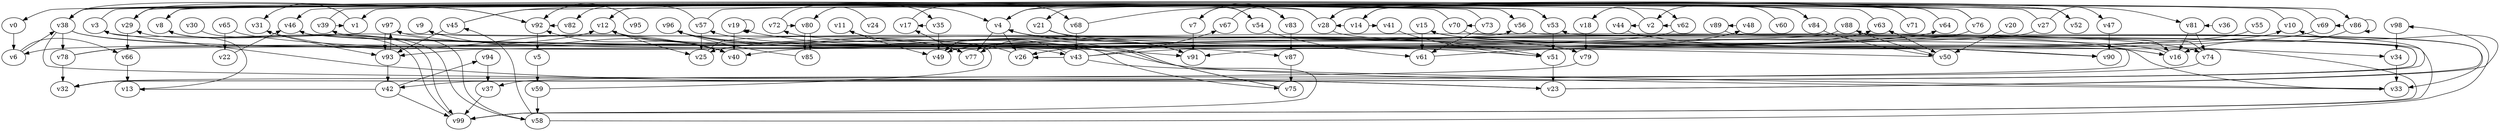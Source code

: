// Benchmark game 139 - 100 vertices
digraph G {
    v0 [name="v0", player=0];
    v1 [name="v1", player=0];
    v2 [name="v2", player=1, target=1];
    v3 [name="v3", player=0];
    v4 [name="v4", player=1];
    v5 [name="v5", player=0];
    v6 [name="v6", player=1];
    v7 [name="v7", player=0];
    v8 [name="v8", player=1];
    v9 [name="v9", player=0];
    v10 [name="v10", player=0];
    v11 [name="v11", player=0];
    v12 [name="v12", player=0];
    v13 [name="v13", player=0];
    v14 [name="v14", player=1];
    v15 [name="v15", player=1, target=1];
    v16 [name="v16", player=1];
    v17 [name="v17", player=1];
    v18 [name="v18", player=1];
    v19 [name="v19", player=1];
    v20 [name="v20", player=0];
    v21 [name="v21", player=0];
    v22 [name="v22", player=0];
    v23 [name="v23", player=1];
    v24 [name="v24", player=1];
    v25 [name="v25", player=0];
    v26 [name="v26", player=1];
    v27 [name="v27", player=0];
    v28 [name="v28", player=0, target=1];
    v29 [name="v29", player=0];
    v30 [name="v30", player=1];
    v31 [name="v31", player=0];
    v32 [name="v32", player=0];
    v33 [name="v33", player=0];
    v34 [name="v34", player=0];
    v35 [name="v35", player=1];
    v36 [name="v36", player=1];
    v37 [name="v37", player=0];
    v38 [name="v38", player=0];
    v39 [name="v39", player=0];
    v40 [name="v40", player=1, target=1];
    v41 [name="v41", player=0];
    v42 [name="v42", player=0];
    v43 [name="v43", player=0];
    v44 [name="v44", player=1];
    v45 [name="v45", player=0];
    v46 [name="v46", player=1];
    v47 [name="v47", player=0];
    v48 [name="v48", player=0];
    v49 [name="v49", player=1];
    v50 [name="v50", player=1];
    v51 [name="v51", player=1];
    v52 [name="v52", player=1];
    v53 [name="v53", player=1];
    v54 [name="v54", player=1];
    v55 [name="v55", player=1];
    v56 [name="v56", player=0];
    v57 [name="v57", player=0, target=1];
    v58 [name="v58", player=1, target=1];
    v59 [name="v59", player=0];
    v60 [name="v60", player=1];
    v61 [name="v61", player=1];
    v62 [name="v62", player=1];
    v63 [name="v63", player=1, target=1];
    v64 [name="v64", player=1];
    v65 [name="v65", player=1];
    v66 [name="v66", player=1];
    v67 [name="v67", player=1];
    v68 [name="v68", player=1];
    v69 [name="v69", player=1];
    v70 [name="v70", player=0];
    v71 [name="v71", player=0];
    v72 [name="v72", player=1];
    v73 [name="v73", player=1];
    v74 [name="v74", player=1];
    v75 [name="v75", player=0];
    v76 [name="v76", player=0];
    v77 [name="v77", player=0];
    v78 [name="v78", player=0];
    v79 [name="v79", player=1, target=1];
    v80 [name="v80", player=0];
    v81 [name="v81", player=1];
    v82 [name="v82", player=1];
    v83 [name="v83", player=1];
    v84 [name="v84", player=1];
    v85 [name="v85", player=0, target=1];
    v86 [name="v86", player=0];
    v87 [name="v87", player=0];
    v88 [name="v88", player=0];
    v89 [name="v89", player=1, target=1];
    v90 [name="v90", player=1];
    v91 [name="v91", player=0];
    v92 [name="v92", player=1];
    v93 [name="v93", player=0, target=1];
    v94 [name="v94", player=0];
    v95 [name="v95", player=0];
    v96 [name="v96", player=1];
    v97 [name="v97", player=1];
    v98 [name="v98", player=0];
    v99 [name="v99", player=1];

    v0 -> v6;
    v1 -> v31 [constraint="time % 3 == 1"];
    v2 -> v18 [constraint="time >= 2"];
    v3 -> v62 [constraint="time == 11"];
    v4 -> v26;
    v5 -> v59;
    v6 -> v38 [constraint="time <= 19"];
    v7 -> v83 [constraint="time == 1"];
    v8 -> v99 [constraint="time >= 7"];
    v9 -> v40 [constraint="(time % 2 == 1) || (time % 4 == 1)"];
    v10 -> v38 [constraint="time <= 25"];
    v11 -> v49 [constraint="time <= 24"];
    v12 -> v75 [constraint="(time % 4 == 1) || (time % 3 == 2)"];
    v13 -> v3 [constraint="time % 5 == 4"];
    v14 -> v41 [constraint="(time >= 5) && (time <= 25)"];
    v15 -> v99 [constraint="time % 4 == 1"];
    v16 -> v72 [constraint="time % 3 == 1"];
    v17 -> v68 [constraint="time == 3"];
    v18 -> v79;
    v19 -> v40;
    v20 -> v50;
    v21 -> v91 [constraint="time == 11"];
    v22 -> v46 [constraint="time >= 1"];
    v23 -> v63 [constraint="time <= 24"];
    v24 -> v80 [constraint="time % 6 == 4"];
    v25 -> v51 [constraint="time >= 10"];
    v26 -> v48 [constraint="time <= 7"];
    v27 -> v47 [constraint="time % 6 == 0"];
    v28 -> v8 [constraint="time == 16"];
    v29 -> v56 [constraint="time >= 10"];
    v30 -> v58 [constraint="time <= 7"];
    v31 -> v93;
    v32 -> v53 [constraint="time % 2 == 1"];
    v33 -> v97 [constraint="time == 20"];
    v34 -> v33;
    v35 -> v49;
    v36 -> v81 [constraint="time <= 7"];
    v37 -> v99;
    v38 -> v79 [constraint="time >= 8"];
    v39 -> v53 [constraint="time % 4 == 2"];
    v40 -> v31 [constraint="time == 4"];
    v41 -> v51 [constraint="time <= 9"];
    v42 -> v94 [constraint="time <= 7"];
    v43 -> v77 [constraint="time >= 5"];
    v44 -> v90 [constraint="time == 18"];
    v45 -> v93;
    v46 -> v16 [constraint="time % 3 == 1"];
    v47 -> v90;
    v48 -> v89 [constraint="time == 7"];
    v49 -> v16 [constraint="time == 14"];
    v50 -> v46 [constraint="time % 3 == 0"];
    v51 -> v23;
    v52 -> v4 [constraint="time >= 4"];
    v53 -> v38 [constraint="time % 6 == 5"];
    v54 -> v7 [constraint="time == 8"];
    v55 -> v26 [constraint="(time >= 8) && (time <= 17)"];
    v56 -> v99 [constraint="time <= 6"];
    v57 -> v82 [constraint="time % 5 == 1"];
    v58 -> v98 [constraint="time >= 13"];
    v59 -> v9 [constraint="time % 5 == 3"];
    v60 -> v2 [constraint="time % 6 == 4"];
    v61 -> v63 [constraint="time % 3 == 1"];
    v62 -> v2 [constraint="time % 4 == 2"];
    v63 -> v46 [constraint="time % 2 == 0"];
    v64 -> v28 [constraint="(time % 3 == 1) || (time % 3 == 2)"];
    v65 -> v74 [constraint="time == 8"];
    v66 -> v13;
    v67 -> v83 [constraint="time >= 1"];
    v68 -> v43;
    v69 -> v0 [constraint="time == 13"];
    v70 -> v32 [constraint="time >= 8"];
    v71 -> v14 [constraint="time % 5 == 1"];
    v72 -> v80 [constraint="time % 3 == 1"];
    v73 -> v70 [constraint="time % 3 == 0"];
    v74 -> v37 [constraint="time <= 12"];
    v75 -> v96 [constraint="time % 6 == 5"];
    v76 -> v1 [constraint="time >= 14"];
    v77 -> v17 [constraint="time >= 14"];
    v78 -> v56 [constraint="time >= 14"];
    v79 -> v32 [constraint="time >= 6"];
    v80 -> v85 [constraint="(time % 4 == 1) || (time % 3 == 0)"];
    v81 -> v16;
    v82 -> v92 [constraint="time == 12"];
    v83 -> v87;
    v84 -> v12 [constraint="time % 2 == 1"];
    v85 -> v96 [constraint="time == 15"];
    v86 -> v16 [constraint="time == 14"];
    v87 -> v75;
    v88 -> v93 [constraint="time >= 5"];
    v89 -> v32 [constraint="time <= 16"];
    v90 -> v15 [constraint="time >= 10"];
    v91 -> v4 [constraint="time == 15"];
    v92 -> v38 [constraint="time % 2 == 0"];
    v93 -> v97 [constraint="(time % 3 == 0) || (time % 5 == 1)"];
    v94 -> v37;
    v95 -> v92 [constraint="time == 0"];
    v96 -> v87 [constraint="time % 4 == 1"];
    v97 -> v42 [constraint="time == 11"];
    v98 -> v34;
    v99 -> v29 [constraint="time == 7"];
    v43 -> v26 [constraint="time % 6 == 3"];
    v16 -> v39 [constraint="(time % 4 == 0) || (time % 3 == 0)"];
    v42 -> v99;
    v3 -> v23 [constraint="(time % 3 == 1) || (time % 5 == 1)"];
    v81 -> v74;
    v29 -> v66;
    v14 -> v28 [constraint="time <= 5"];
    v43 -> v67 [constraint="time <= 20"];
    v93 -> v42;
    v23 -> v10 [constraint="time >= 15"];
    v80 -> v85;
    v92 -> v5;
    v39 -> v1 [constraint="time % 3 == 2"];
    v35 -> v17 [constraint="(time >= 4) && (time <= 18)"];
    v86 -> v69 [constraint="time == 6"];
    v70 -> v38 [constraint="time == 6"];
    v45 -> v4 [constraint="time >= 3"];
    v12 -> v40 [constraint="time % 5 == 1"];
    v69 -> v25 [constraint="time == 13"];
    v72 -> v35 [constraint="time % 3 == 1"];
    v43 -> v64 [constraint="time == 19"];
    v38 -> v78;
    v73 -> v61 [constraint="time % 4 == 0"];
    v28 -> v90 [constraint="time % 4 == 2"];
    v40 -> v92 [constraint="time == 5"];
    v76 -> v49 [constraint="time == 6"];
    v62 -> v40 [constraint="time % 3 == 2"];
    v26 -> v11 [constraint="time % 6 == 4"];
    v84 -> v50;
    v53 -> v51;
    v38 -> v23 [constraint="time >= 13"];
    v4 -> v77;
    v43 -> v33 [constraint="time >= 7"];
    v65 -> v22;
    v59 -> v58;
    v45 -> v86 [constraint="(time >= 2) && (time <= 16)"];
    v86 -> v86;
    v4 -> v54 [constraint="time == 8"];
    v63 -> v50 [constraint="time == 5"];
    v54 -> v61 [constraint="time % 4 == 0"];
    v58 -> v45 [constraint="time >= 6"];
    v12 -> v25 [constraint="time % 4 == 2"];
    v52 -> v21 [constraint="time >= 4"];
    v28 -> v38 [constraint="time % 4 == 3"];
    v42 -> v13 [constraint="time == 17"];
    v19 -> v19 [constraint="time >= 15"];
    v27 -> v6 [constraint="time % 4 == 3"];
    v51 -> v4 [constraint="time == 13"];
    v57 -> v52 [constraint="(time >= 7) && (time <= 16)"];
    v21 -> v34 [constraint="time % 6 == 5"];
    v27 -> v29 [constraint="time >= 5"];
    v33 -> v12 [constraint="time == 15"];
    v74 -> v49 [constraint="time % 3 == 2"];
    v75 -> v19 [constraint="time == 5"];
    v78 -> v12 [constraint="time >= 11"];
    v76 -> v28 [constraint="time <= 11"];
    v96 -> v43 [constraint="time % 3 == 2"];
    v6 -> v66 [constraint="time <= 7"];
    v97 -> v93;
    v50 -> v88 [constraint="time % 5 == 3"];
    v88 -> v33 [constraint="time <= 13"];
    v99 -> v57 [constraint="time % 5 == 4"];
    v57 -> v25;
    v58 -> v8 [constraint="time % 2 == 1"];
    v78 -> v32;
    v14 -> v84 [constraint="time % 3 == 1"];
    v96 -> v77 [constraint="time == 2"];
    v64 -> v91 [constraint="time >= 11"];
    v7 -> v91;
    v29 -> v92 [constraint="time % 5 == 2"];
    v2 -> v44 [constraint="time >= 2"];
    v73 -> v8 [constraint="time % 6 == 4"];
    v38 -> v91 [constraint="time <= 24"];
    v68 -> v81 [constraint="time == 3"];
    v15 -> v61;
    v49 -> v10 [constraint="time == 4"];
}
